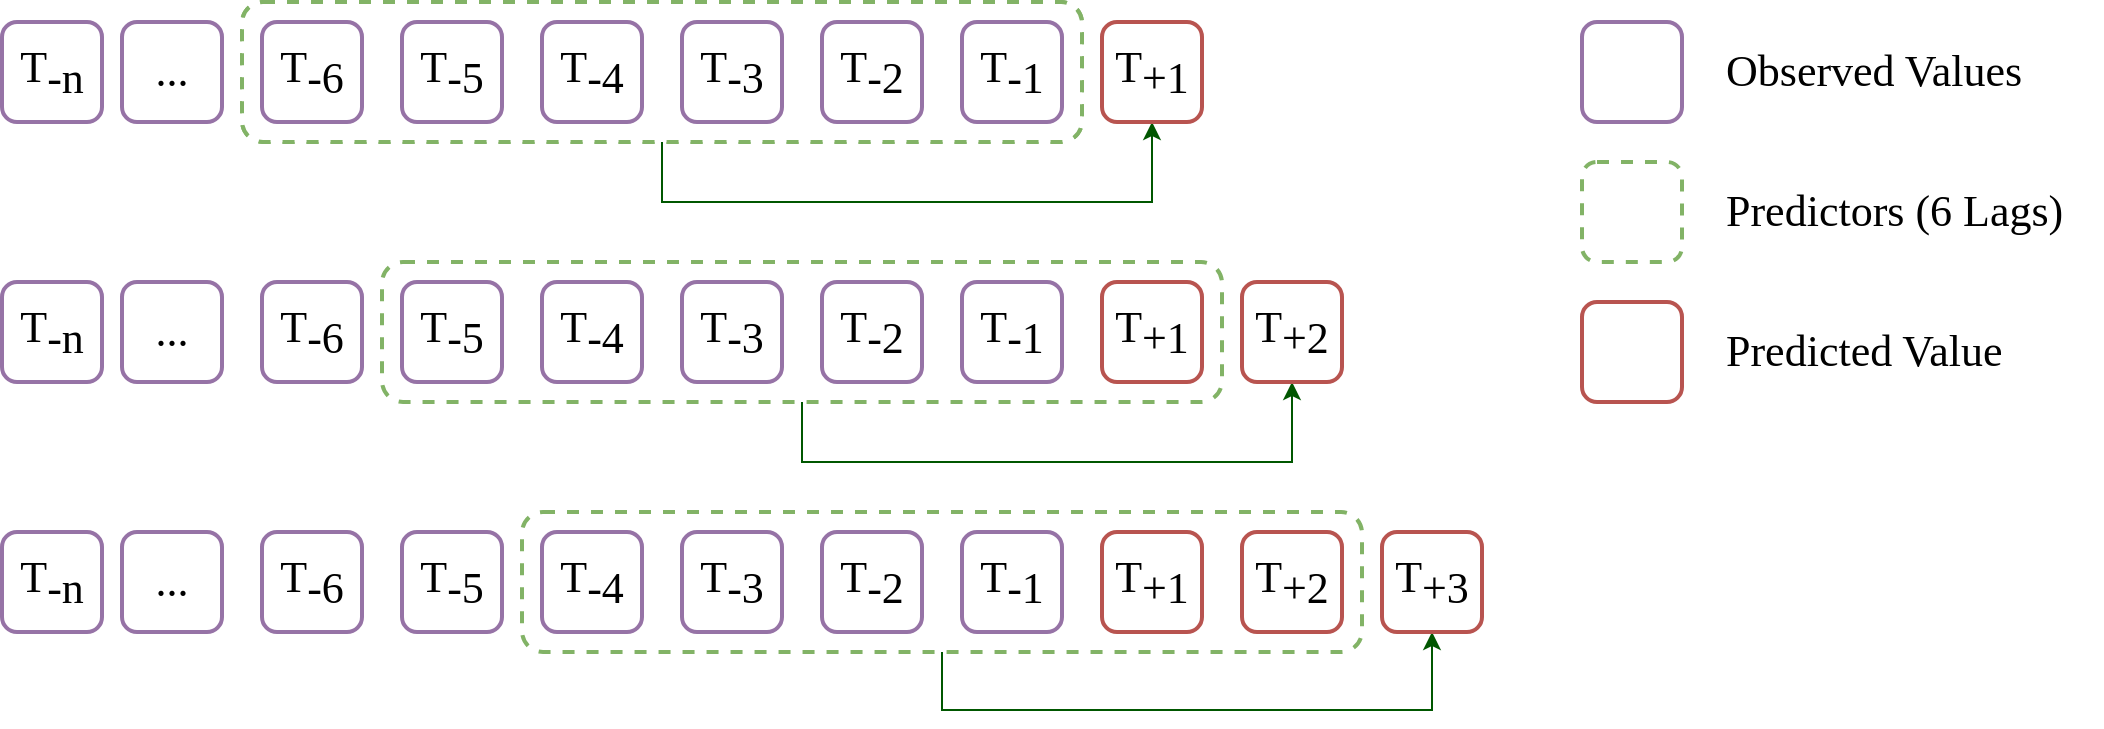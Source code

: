 <mxfile version="17.4.6" type="device"><diagram id="RSGWh29OuVmf2xIHKpxp" name="Page-1"><mxGraphModel dx="1221" dy="726" grid="1" gridSize="10" guides="1" tooltips="1" connect="1" arrows="1" fold="1" page="1" pageScale="1" pageWidth="1100" pageHeight="400" math="0" shadow="0"><root><mxCell id="0"/><mxCell id="1" parent="0"/><mxCell id="8EZl13wb1kUstsPQFng2-56" value="" style="rounded=1;whiteSpace=wrap;html=1;fillColor=default;dashed=1;strokeColor=#82b366;strokeWidth=2;fontFamily=Times New Roman;fontSize=22;" parent="1" vertex="1"><mxGeometry x="140" y="18" width="420" height="70" as="geometry"/></mxCell><mxCell id="8EZl13wb1kUstsPQFng2-89" style="edgeStyle=orthogonalEdgeStyle;rounded=0;orthogonalLoop=1;jettySize=auto;html=1;exitX=0.5;exitY=1;exitDx=0;exitDy=0;fontSize=22;entryX=0.5;entryY=1;entryDx=0;entryDy=0;fillColor=#008a00;strokeColor=#005700;fontFamily=Times New Roman;" parent="1" source="8EZl13wb1kUstsPQFng2-15" target="8EZl13wb1kUstsPQFng2-53" edge="1"><mxGeometry relative="1" as="geometry"><mxPoint x="590" y="98" as="targetPoint"/><Array as="points"><mxPoint x="350" y="118"/><mxPoint x="595" y="118"/></Array></mxGeometry></mxCell><mxCell id="8EZl13wb1kUstsPQFng2-15" value="" style="rounded=1;whiteSpace=wrap;html=1;fillColor=default;dashed=1;strokeColor=#82b366;strokeWidth=2;fontFamily=Times New Roman;fontSize=22;" parent="1" vertex="1"><mxGeometry x="140" y="18" width="420" height="70" as="geometry"/></mxCell><mxCell id="8EZl13wb1kUstsPQFng2-1" value="&lt;font style=&quot;font-size: 22px;&quot;&gt;T&lt;sub style=&quot;font-size: 22px;&quot;&gt;-6&lt;/sub&gt;&lt;/font&gt;" style="rounded=1;whiteSpace=wrap;html=1;fillColor=default;strokeColor=#9673a6;strokeWidth=2;fontFamily=Times New Roman;fontSize=22;" parent="1" vertex="1"><mxGeometry x="150" y="28" width="50" height="50" as="geometry"/></mxCell><mxCell id="8EZl13wb1kUstsPQFng2-3" value="&lt;font style=&quot;font-size: 22px;&quot;&gt;T&lt;sub style=&quot;font-size: 22px;&quot;&gt;-5&lt;/sub&gt;&lt;/font&gt;" style="rounded=1;whiteSpace=wrap;html=1;fillColor=default;strokeColor=#9673a6;strokeWidth=2;fontFamily=Times New Roman;fontSize=22;" parent="1" vertex="1"><mxGeometry x="220" y="28" width="50" height="50" as="geometry"/></mxCell><mxCell id="8EZl13wb1kUstsPQFng2-4" value="&lt;font style=&quot;font-size: 22px;&quot;&gt;T&lt;sub style=&quot;font-size: 22px;&quot;&gt;-1&lt;/sub&gt;&lt;/font&gt;" style="rounded=1;whiteSpace=wrap;html=1;fillColor=default;strokeColor=#9673a6;strokeWidth=2;fontFamily=Times New Roman;fontSize=22;" parent="1" vertex="1"><mxGeometry x="500" y="28" width="50" height="50" as="geometry"/></mxCell><mxCell id="8EZl13wb1kUstsPQFng2-5" value="&lt;font style=&quot;font-size: 22px;&quot;&gt;T&lt;sub style=&quot;font-size: 22px;&quot;&gt;-4&lt;/sub&gt;&lt;/font&gt;" style="rounded=1;whiteSpace=wrap;html=1;fillColor=default;strokeColor=#9673a6;strokeWidth=2;fontFamily=Times New Roman;fontSize=22;" parent="1" vertex="1"><mxGeometry x="290" y="28" width="50" height="50" as="geometry"/></mxCell><mxCell id="8EZl13wb1kUstsPQFng2-6" value="&lt;font style=&quot;font-size: 22px;&quot;&gt;T&lt;sub style=&quot;font-size: 22px;&quot;&gt;-3&lt;/sub&gt;&lt;/font&gt;" style="rounded=1;whiteSpace=wrap;html=1;fillColor=default;strokeColor=#9673a6;strokeWidth=2;fontFamily=Times New Roman;fontSize=22;" parent="1" vertex="1"><mxGeometry x="360" y="28" width="50" height="50" as="geometry"/></mxCell><mxCell id="8EZl13wb1kUstsPQFng2-7" value="&lt;font style=&quot;font-size: 22px;&quot;&gt;T&lt;sub style=&quot;font-size: 22px;&quot;&gt;-2&lt;/sub&gt;&lt;/font&gt;" style="rounded=1;whiteSpace=wrap;html=1;fillColor=default;strokeColor=#9673a6;strokeWidth=2;fontFamily=Times New Roman;fontSize=22;" parent="1" vertex="1"><mxGeometry x="430" y="28" width="50" height="50" as="geometry"/></mxCell><mxCell id="8EZl13wb1kUstsPQFng2-14" value="" style="rounded=1;whiteSpace=wrap;html=1;fontFamily=Times New Roman;fontSize=22;fillColor=default;" parent="1" vertex="1"><mxGeometry x="570" y="28" width="50" height="50" as="geometry"/></mxCell><mxCell id="8EZl13wb1kUstsPQFng2-16" value="&lt;font style=&quot;font-size: 22px;&quot;&gt;...&lt;/font&gt;" style="rounded=1;whiteSpace=wrap;html=1;fillColor=default;strokeColor=#9673a6;strokeWidth=2;align=center;fontFamily=Times New Roman;fontSize=22;" parent="1" vertex="1"><mxGeometry x="80" y="28" width="50" height="50" as="geometry"/></mxCell><mxCell id="8EZl13wb1kUstsPQFng2-17" value="&lt;font style=&quot;font-size: 22px;&quot;&gt;T&lt;sub style=&quot;font-size: 22px;&quot;&gt;-n&lt;/sub&gt;&lt;/font&gt;" style="rounded=1;whiteSpace=wrap;html=1;fillColor=default;strokeColor=#9673a6;strokeWidth=2;fontFamily=Times New Roman;fontSize=22;" parent="1" vertex="1"><mxGeometry x="20" y="28" width="50" height="50" as="geometry"/></mxCell><mxCell id="8EZl13wb1kUstsPQFng2-51" value="" style="rounded=1;whiteSpace=wrap;html=1;fontFamily=Times New Roman;fontSize=22;fillColor=default;" parent="1" vertex="1"><mxGeometry x="570" y="28" width="50" height="50" as="geometry"/></mxCell><mxCell id="8EZl13wb1kUstsPQFng2-53" value="&lt;font style=&quot;font-size: 22px;&quot;&gt;T&lt;sub style=&quot;font-size: 22px;&quot;&gt;+1&lt;/sub&gt;&lt;/font&gt;" style="rounded=1;whiteSpace=wrap;html=1;fillColor=default;strokeColor=#b85450;strokeWidth=2;fontFamily=Times New Roman;fontSize=22;" parent="1" vertex="1"><mxGeometry x="570" y="28" width="50" height="50" as="geometry"/></mxCell><mxCell id="8EZl13wb1kUstsPQFng2-72" style="edgeStyle=orthogonalEdgeStyle;rounded=0;orthogonalLoop=1;jettySize=auto;html=1;exitX=0.5;exitY=1;exitDx=0;exitDy=0;fontSize=22;entryX=0.5;entryY=1;entryDx=0;entryDy=0;fillColor=#008a00;strokeColor=#005700;fontFamily=Times New Roman;" parent="1" source="8EZl13wb1kUstsPQFng2-58" target="8EZl13wb1kUstsPQFng2-71" edge="1"><mxGeometry relative="1" as="geometry"><mxPoint x="670" y="328" as="targetPoint"/><Array as="points"><mxPoint x="420" y="248"/><mxPoint x="665" y="248"/></Array></mxGeometry></mxCell><mxCell id="8EZl13wb1kUstsPQFng2-58" value="" style="rounded=1;whiteSpace=wrap;html=1;fillColor=default;dashed=1;strokeColor=#82b366;strokeWidth=2;fontFamily=Times New Roman;fontSize=22;" parent="1" vertex="1"><mxGeometry x="210" y="148" width="420" height="70" as="geometry"/></mxCell><mxCell id="8EZl13wb1kUstsPQFng2-59" value="&lt;font style=&quot;font-size: 22px;&quot;&gt;T&lt;sub style=&quot;font-size: 22px;&quot;&gt;-6&lt;/sub&gt;&lt;/font&gt;" style="rounded=1;whiteSpace=wrap;html=1;fillColor=default;strokeColor=#9673a6;strokeWidth=2;fontFamily=Times New Roman;fontSize=22;" parent="1" vertex="1"><mxGeometry x="150" y="158" width="50" height="50" as="geometry"/></mxCell><mxCell id="8EZl13wb1kUstsPQFng2-60" value="&lt;font style=&quot;font-size: 22px;&quot;&gt;T&lt;sub style=&quot;font-size: 22px;&quot;&gt;-5&lt;/sub&gt;&lt;/font&gt;" style="rounded=1;whiteSpace=wrap;html=1;fillColor=default;strokeColor=#9673a6;strokeWidth=2;fontFamily=Times New Roman;fontSize=22;" parent="1" vertex="1"><mxGeometry x="220" y="158" width="50" height="50" as="geometry"/></mxCell><mxCell id="8EZl13wb1kUstsPQFng2-61" value="&lt;font style=&quot;font-size: 22px;&quot;&gt;T&lt;sub style=&quot;font-size: 22px;&quot;&gt;-1&lt;/sub&gt;&lt;/font&gt;" style="rounded=1;whiteSpace=wrap;html=1;fillColor=default;strokeColor=#9673a6;strokeWidth=2;fontFamily=Times New Roman;fontSize=22;" parent="1" vertex="1"><mxGeometry x="500" y="158" width="50" height="50" as="geometry"/></mxCell><mxCell id="8EZl13wb1kUstsPQFng2-62" value="&lt;font style=&quot;font-size: 22px;&quot;&gt;T&lt;sub style=&quot;font-size: 22px;&quot;&gt;-4&lt;/sub&gt;&lt;/font&gt;" style="rounded=1;whiteSpace=wrap;html=1;fillColor=default;strokeColor=#9673a6;strokeWidth=2;fontFamily=Times New Roman;fontSize=22;" parent="1" vertex="1"><mxGeometry x="290" y="158" width="50" height="50" as="geometry"/></mxCell><mxCell id="8EZl13wb1kUstsPQFng2-63" value="&lt;font style=&quot;font-size: 22px;&quot;&gt;T&lt;sub style=&quot;font-size: 22px;&quot;&gt;-3&lt;/sub&gt;&lt;/font&gt;" style="rounded=1;whiteSpace=wrap;html=1;fillColor=default;strokeColor=#9673a6;strokeWidth=2;fontFamily=Times New Roman;fontSize=22;" parent="1" vertex="1"><mxGeometry x="360" y="158" width="50" height="50" as="geometry"/></mxCell><mxCell id="8EZl13wb1kUstsPQFng2-64" value="&lt;font style=&quot;font-size: 22px;&quot;&gt;T&lt;sub style=&quot;font-size: 22px;&quot;&gt;-2&lt;/sub&gt;&lt;/font&gt;" style="rounded=1;whiteSpace=wrap;html=1;fillColor=default;strokeColor=#9673a6;strokeWidth=2;fontFamily=Times New Roman;fontSize=22;" parent="1" vertex="1"><mxGeometry x="430" y="158" width="50" height="50" as="geometry"/></mxCell><mxCell id="8EZl13wb1kUstsPQFng2-65" value="" style="rounded=1;whiteSpace=wrap;html=1;fontFamily=Times New Roman;fontSize=22;fillColor=default;" parent="1" vertex="1"><mxGeometry x="570" y="158" width="50" height="50" as="geometry"/></mxCell><mxCell id="8EZl13wb1kUstsPQFng2-67" value="&lt;font style=&quot;font-size: 22px;&quot;&gt;...&lt;/font&gt;" style="rounded=1;whiteSpace=wrap;html=1;fillColor=default;strokeColor=#9673a6;strokeWidth=2;align=center;fontFamily=Times New Roman;fontSize=22;" parent="1" vertex="1"><mxGeometry x="80" y="158" width="50" height="50" as="geometry"/></mxCell><mxCell id="8EZl13wb1kUstsPQFng2-68" value="&lt;font style=&quot;font-size: 22px;&quot;&gt;T&lt;sub style=&quot;font-size: 22px;&quot;&gt;-n&lt;/sub&gt;&lt;/font&gt;" style="rounded=1;whiteSpace=wrap;html=1;fillColor=default;strokeColor=#9673a6;strokeWidth=2;fontFamily=Times New Roman;fontSize=22;" parent="1" vertex="1"><mxGeometry x="20" y="158" width="50" height="50" as="geometry"/></mxCell><mxCell id="8EZl13wb1kUstsPQFng2-69" value="" style="rounded=1;whiteSpace=wrap;html=1;fontFamily=Times New Roman;fontSize=22;fillColor=default;" parent="1" vertex="1"><mxGeometry x="570" y="158" width="50" height="50" as="geometry"/></mxCell><mxCell id="8EZl13wb1kUstsPQFng2-70" value="&lt;font style=&quot;font-size: 22px;&quot;&gt;T&lt;sub style=&quot;font-size: 22px;&quot;&gt;+1&lt;/sub&gt;&lt;/font&gt;" style="rounded=1;whiteSpace=wrap;html=1;fillColor=default;strokeColor=#b85450;strokeWidth=2;fontFamily=Times New Roman;fontSize=22;" parent="1" vertex="1"><mxGeometry x="570" y="158" width="50" height="50" as="geometry"/></mxCell><mxCell id="8EZl13wb1kUstsPQFng2-71" value="&lt;font style=&quot;font-size: 22px;&quot;&gt;T&lt;sub style=&quot;font-size: 22px;&quot;&gt;+2&lt;/sub&gt;&lt;/font&gt;" style="rounded=1;whiteSpace=wrap;html=1;fillColor=default;strokeColor=#b85450;strokeWidth=2;fontFamily=Times New Roman;fontSize=22;" parent="1" vertex="1"><mxGeometry x="640" y="158" width="50" height="50" as="geometry"/></mxCell><mxCell id="8EZl13wb1kUstsPQFng2-88" style="edgeStyle=orthogonalEdgeStyle;rounded=0;orthogonalLoop=1;jettySize=auto;html=1;exitX=0.5;exitY=1;exitDx=0;exitDy=0;fontSize=22;entryX=0.5;entryY=1;entryDx=0;entryDy=0;fillColor=#008a00;strokeColor=#005700;fontFamily=Times New Roman;" parent="1" source="8EZl13wb1kUstsPQFng2-74" target="8EZl13wb1kUstsPQFng2-87" edge="1"><mxGeometry relative="1" as="geometry"><mxPoint x="740" y="442" as="targetPoint"/><Array as="points"><mxPoint x="490" y="372"/><mxPoint x="735" y="372"/></Array></mxGeometry></mxCell><mxCell id="8EZl13wb1kUstsPQFng2-74" value="" style="rounded=1;whiteSpace=wrap;html=1;fillColor=default;dashed=1;strokeColor=#82b366;strokeWidth=2;fontFamily=Times New Roman;fontSize=22;" parent="1" vertex="1"><mxGeometry x="280" y="273" width="420" height="70" as="geometry"/></mxCell><mxCell id="8EZl13wb1kUstsPQFng2-75" value="&lt;font style=&quot;font-size: 22px;&quot;&gt;T&lt;sub style=&quot;font-size: 22px;&quot;&gt;-6&lt;/sub&gt;&lt;/font&gt;" style="rounded=1;whiteSpace=wrap;html=1;fillColor=default;strokeColor=#9673a6;strokeWidth=2;fontFamily=Times New Roman;fontSize=22;" parent="1" vertex="1"><mxGeometry x="150" y="283" width="50" height="50" as="geometry"/></mxCell><mxCell id="8EZl13wb1kUstsPQFng2-76" value="&lt;font style=&quot;font-size: 22px;&quot;&gt;T&lt;sub style=&quot;font-size: 22px;&quot;&gt;-5&lt;/sub&gt;&lt;/font&gt;" style="rounded=1;whiteSpace=wrap;html=1;fillColor=default;strokeColor=#9673a6;strokeWidth=2;fontFamily=Times New Roman;fontSize=22;" parent="1" vertex="1"><mxGeometry x="220" y="283" width="50" height="50" as="geometry"/></mxCell><mxCell id="8EZl13wb1kUstsPQFng2-77" value="&lt;font style=&quot;font-size: 22px;&quot;&gt;T&lt;sub style=&quot;font-size: 22px;&quot;&gt;-1&lt;/sub&gt;&lt;/font&gt;" style="rounded=1;whiteSpace=wrap;html=1;fillColor=default;strokeColor=#9673a6;strokeWidth=2;fontFamily=Times New Roman;fontSize=22;" parent="1" vertex="1"><mxGeometry x="500" y="283" width="50" height="50" as="geometry"/></mxCell><mxCell id="8EZl13wb1kUstsPQFng2-78" value="&lt;font style=&quot;font-size: 22px;&quot;&gt;T&lt;sub style=&quot;font-size: 22px;&quot;&gt;-4&lt;/sub&gt;&lt;/font&gt;" style="rounded=1;whiteSpace=wrap;html=1;fillColor=default;strokeColor=#9673a6;strokeWidth=2;fontFamily=Times New Roman;fontSize=22;" parent="1" vertex="1"><mxGeometry x="290" y="283" width="50" height="50" as="geometry"/></mxCell><mxCell id="8EZl13wb1kUstsPQFng2-79" value="&lt;font style=&quot;font-size: 22px;&quot;&gt;T&lt;sub style=&quot;font-size: 22px;&quot;&gt;-3&lt;/sub&gt;&lt;/font&gt;" style="rounded=1;whiteSpace=wrap;html=1;fillColor=default;strokeColor=#9673a6;strokeWidth=2;fontFamily=Times New Roman;fontSize=22;" parent="1" vertex="1"><mxGeometry x="360" y="283" width="50" height="50" as="geometry"/></mxCell><mxCell id="8EZl13wb1kUstsPQFng2-80" value="&lt;font style=&quot;font-size: 22px;&quot;&gt;T&lt;sub style=&quot;font-size: 22px;&quot;&gt;-2&lt;/sub&gt;&lt;/font&gt;" style="rounded=1;whiteSpace=wrap;html=1;fillColor=default;strokeColor=#9673a6;strokeWidth=2;fontFamily=Times New Roman;fontSize=22;" parent="1" vertex="1"><mxGeometry x="430" y="283" width="50" height="50" as="geometry"/></mxCell><mxCell id="8EZl13wb1kUstsPQFng2-81" value="" style="rounded=1;whiteSpace=wrap;html=1;fontFamily=Times New Roman;fontSize=22;fillColor=default;" parent="1" vertex="1"><mxGeometry x="570" y="283" width="50" height="50" as="geometry"/></mxCell><mxCell id="8EZl13wb1kUstsPQFng2-82" value="&lt;font style=&quot;font-size: 22px;&quot;&gt;...&lt;/font&gt;" style="rounded=1;whiteSpace=wrap;html=1;fillColor=default;strokeColor=#9673a6;strokeWidth=2;align=center;fontFamily=Times New Roman;fontSize=22;" parent="1" vertex="1"><mxGeometry x="80" y="283" width="50" height="50" as="geometry"/></mxCell><mxCell id="8EZl13wb1kUstsPQFng2-83" value="&lt;font style=&quot;font-size: 22px;&quot;&gt;T&lt;sub style=&quot;font-size: 22px;&quot;&gt;-n&lt;/sub&gt;&lt;/font&gt;" style="rounded=1;whiteSpace=wrap;html=1;fillColor=default;strokeColor=#9673a6;strokeWidth=2;fontFamily=Times New Roman;fontSize=22;" parent="1" vertex="1"><mxGeometry x="20" y="283" width="50" height="50" as="geometry"/></mxCell><mxCell id="8EZl13wb1kUstsPQFng2-84" value="" style="rounded=1;whiteSpace=wrap;html=1;fontFamily=Times New Roman;fontSize=22;fillColor=default;" parent="1" vertex="1"><mxGeometry x="570" y="283" width="50" height="50" as="geometry"/></mxCell><mxCell id="8EZl13wb1kUstsPQFng2-85" value="&lt;font style=&quot;font-size: 22px;&quot;&gt;T&lt;sub style=&quot;font-size: 22px;&quot;&gt;+1&lt;/sub&gt;&lt;/font&gt;" style="rounded=1;whiteSpace=wrap;html=1;fillColor=default;strokeColor=#b85450;strokeWidth=2;fontFamily=Times New Roman;fontSize=22;" parent="1" vertex="1"><mxGeometry x="570" y="283" width="50" height="50" as="geometry"/></mxCell><mxCell id="8EZl13wb1kUstsPQFng2-86" value="&lt;font style=&quot;font-size: 22px;&quot;&gt;T&lt;sub style=&quot;font-size: 22px;&quot;&gt;+2&lt;/sub&gt;&lt;/font&gt;" style="rounded=1;whiteSpace=wrap;html=1;fillColor=default;strokeColor=#b85450;strokeWidth=2;fontFamily=Times New Roman;fontSize=22;" parent="1" vertex="1"><mxGeometry x="640" y="283" width="50" height="50" as="geometry"/></mxCell><mxCell id="8EZl13wb1kUstsPQFng2-87" value="&lt;font style=&quot;font-size: 22px;&quot;&gt;T&lt;sub style=&quot;font-size: 22px;&quot;&gt;+3&lt;/sub&gt;&lt;/font&gt;" style="rounded=1;whiteSpace=wrap;html=1;fillColor=default;strokeColor=#b85450;strokeWidth=2;fontFamily=Times New Roman;fontSize=22;" parent="1" vertex="1"><mxGeometry x="710" y="283" width="50" height="50" as="geometry"/></mxCell><mxCell id="8EZl13wb1kUstsPQFng2-90" value="" style="rounded=1;whiteSpace=wrap;html=1;fillColor=none;strokeColor=#9673a6;strokeWidth=2;fontFamily=Times New Roman;fontSize=22;" parent="1" vertex="1"><mxGeometry x="810" y="28" width="50" height="50" as="geometry"/></mxCell><mxCell id="8EZl13wb1kUstsPQFng2-91" value="" style="rounded=1;whiteSpace=wrap;html=1;fillColor=none;dashed=1;strokeColor=#82b366;strokeWidth=2;fontFamily=Times New Roman;fontSize=22;" parent="1" vertex="1"><mxGeometry x="810" y="98" width="50" height="50" as="geometry"/></mxCell><mxCell id="8EZl13wb1kUstsPQFng2-92" value="" style="rounded=1;whiteSpace=wrap;html=1;fillColor=none;strokeColor=#b85450;strokeWidth=2;fontFamily=Times New Roman;fontSize=22;" parent="1" vertex="1"><mxGeometry x="810" y="168" width="50" height="50" as="geometry"/></mxCell><mxCell id="8EZl13wb1kUstsPQFng2-93" value="Observed Values" style="rounded=0;whiteSpace=wrap;html=1;dashed=1;fontSize=22;strokeColor=none;strokeWidth=2;fillColor=none;align=left;fontFamily=Times New Roman;" parent="1" vertex="1"><mxGeometry x="880" y="28" width="190" height="50" as="geometry"/></mxCell><mxCell id="8EZl13wb1kUstsPQFng2-94" value="Predictors (6 Lags)" style="rounded=0;whiteSpace=wrap;html=1;dashed=1;fontSize=22;strokeColor=none;strokeWidth=2;fillColor=none;align=left;fontFamily=Times New Roman;" parent="1" vertex="1"><mxGeometry x="880" y="98" width="190" height="50" as="geometry"/></mxCell><mxCell id="8EZl13wb1kUstsPQFng2-96" value="Predicted Value" style="rounded=0;whiteSpace=wrap;html=1;dashed=1;fontSize=22;strokeColor=none;strokeWidth=2;fillColor=none;align=left;fontFamily=Times New Roman;" parent="1" vertex="1"><mxGeometry x="880" y="168" width="190" height="50" as="geometry"/></mxCell></root></mxGraphModel></diagram></mxfile>